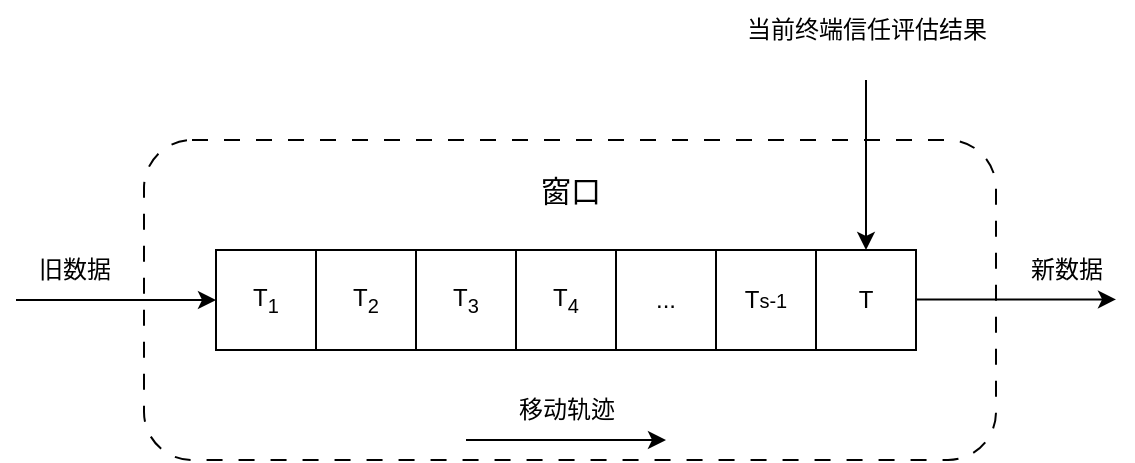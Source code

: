 <mxfile version="24.2.2" type="github">
  <diagram name="第 1 页" id="btsF6EaHodYpIkdeHeEO">
    <mxGraphModel dx="941" dy="479" grid="1" gridSize="10" guides="1" tooltips="1" connect="1" arrows="1" fold="1" page="1" pageScale="1" pageWidth="827" pageHeight="1169" math="0" shadow="0">
      <root>
        <mxCell id="0" />
        <mxCell id="1" parent="0" />
        <mxCell id="tati8yqmTBazvfmJbsHK-1" value="" style="rounded=1;whiteSpace=wrap;html=1;dashed=1;dashPattern=8 8;" parent="1" vertex="1">
          <mxGeometry x="294" y="310" width="426" height="160" as="geometry" />
        </mxCell>
        <mxCell id="tati8yqmTBazvfmJbsHK-2" value="T&lt;sub&gt;1&lt;/sub&gt;" style="rounded=0;whiteSpace=wrap;html=1;" parent="1" vertex="1">
          <mxGeometry x="330" y="365" width="50" height="50" as="geometry" />
        </mxCell>
        <mxCell id="tati8yqmTBazvfmJbsHK-3" value="T&lt;sub&gt;2&lt;/sub&gt;" style="rounded=0;whiteSpace=wrap;html=1;" parent="1" vertex="1">
          <mxGeometry x="380" y="365" width="50" height="50" as="geometry" />
        </mxCell>
        <mxCell id="tati8yqmTBazvfmJbsHK-4" value="T&lt;sub&gt;3&lt;/sub&gt;" style="rounded=0;whiteSpace=wrap;html=1;" parent="1" vertex="1">
          <mxGeometry x="430" y="365" width="50" height="50" as="geometry" />
        </mxCell>
        <mxCell id="tati8yqmTBazvfmJbsHK-5" value="T&lt;sub&gt;4&lt;/sub&gt;" style="rounded=0;whiteSpace=wrap;html=1;" parent="1" vertex="1">
          <mxGeometry x="480" y="365" width="50" height="50" as="geometry" />
        </mxCell>
        <mxCell id="tati8yqmTBazvfmJbsHK-6" value="..." style="rounded=0;whiteSpace=wrap;html=1;" parent="1" vertex="1">
          <mxGeometry x="530" y="365" width="50" height="50" as="geometry" />
        </mxCell>
        <mxCell id="tati8yqmTBazvfmJbsHK-7" value="T&lt;span style=&quot;font-size: 10px;&quot;&gt;s-1&lt;/span&gt;" style="rounded=0;whiteSpace=wrap;html=1;" parent="1" vertex="1">
          <mxGeometry x="580" y="365" width="50" height="50" as="geometry" />
        </mxCell>
        <mxCell id="tati8yqmTBazvfmJbsHK-8" value="T" style="rounded=0;whiteSpace=wrap;html=1;" parent="1" vertex="1">
          <mxGeometry x="630" y="365" width="50" height="50" as="geometry" />
        </mxCell>
        <mxCell id="tati8yqmTBazvfmJbsHK-9" value="" style="endArrow=classic;html=1;rounded=0;entryX=0;entryY=0.5;entryDx=0;entryDy=0;" parent="1" target="tati8yqmTBazvfmJbsHK-2" edge="1">
          <mxGeometry width="50" height="50" relative="1" as="geometry">
            <mxPoint x="230" y="390" as="sourcePoint" />
            <mxPoint x="240" y="370" as="targetPoint" />
          </mxGeometry>
        </mxCell>
        <mxCell id="tati8yqmTBazvfmJbsHK-10" value="" style="endArrow=classic;html=1;rounded=0;entryX=0;entryY=0.5;entryDx=0;entryDy=0;" parent="1" edge="1">
          <mxGeometry width="50" height="50" relative="1" as="geometry">
            <mxPoint x="680" y="389.71" as="sourcePoint" />
            <mxPoint x="780" y="389.71" as="targetPoint" />
          </mxGeometry>
        </mxCell>
        <mxCell id="tati8yqmTBazvfmJbsHK-14" value="旧数据" style="text;html=1;align=center;verticalAlign=middle;resizable=0;points=[];autosize=1;strokeColor=none;fillColor=none;" parent="1" vertex="1">
          <mxGeometry x="229" y="360" width="60" height="30" as="geometry" />
        </mxCell>
        <mxCell id="tati8yqmTBazvfmJbsHK-15" value="新数据" style="text;html=1;align=center;verticalAlign=middle;resizable=0;points=[];autosize=1;strokeColor=none;fillColor=none;" parent="1" vertex="1">
          <mxGeometry x="725" y="360" width="60" height="30" as="geometry" />
        </mxCell>
        <mxCell id="tati8yqmTBazvfmJbsHK-16" value="&lt;font style=&quot;font-size: 15px;&quot;&gt;窗口&lt;/font&gt;" style="text;html=1;align=center;verticalAlign=middle;resizable=0;points=[];autosize=1;strokeColor=none;fillColor=none;" parent="1" vertex="1">
          <mxGeometry x="482" y="320" width="50" height="30" as="geometry" />
        </mxCell>
        <mxCell id="tati8yqmTBazvfmJbsHK-17" value="移动轨迹" style="text;html=1;align=center;verticalAlign=middle;resizable=0;points=[];autosize=1;strokeColor=none;fillColor=none;" parent="1" vertex="1">
          <mxGeometry x="470" y="430" width="70" height="30" as="geometry" />
        </mxCell>
        <mxCell id="tati8yqmTBazvfmJbsHK-19" value="" style="endArrow=classic;html=1;rounded=0;entryX=0;entryY=0.5;entryDx=0;entryDy=0;" parent="1" edge="1">
          <mxGeometry width="50" height="50" relative="1" as="geometry">
            <mxPoint x="455" y="460" as="sourcePoint" />
            <mxPoint x="555" y="460" as="targetPoint" />
          </mxGeometry>
        </mxCell>
        <mxCell id="gFOpIyQ0E_EFX2ONq9WQ-1" value="" style="endArrow=classic;html=1;rounded=0;entryX=0.5;entryY=0;entryDx=0;entryDy=0;" edge="1" parent="1" target="tati8yqmTBazvfmJbsHK-8">
          <mxGeometry width="50" height="50" relative="1" as="geometry">
            <mxPoint x="655" y="280" as="sourcePoint" />
            <mxPoint x="690" y="260" as="targetPoint" />
          </mxGeometry>
        </mxCell>
        <mxCell id="gFOpIyQ0E_EFX2ONq9WQ-2" value="当前终端信任评估结果" style="text;html=1;align=center;verticalAlign=middle;resizable=0;points=[];autosize=1;strokeColor=none;fillColor=none;" vertex="1" parent="1">
          <mxGeometry x="585" y="240" width="140" height="30" as="geometry" />
        </mxCell>
      </root>
    </mxGraphModel>
  </diagram>
</mxfile>
